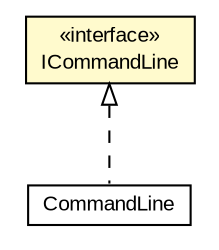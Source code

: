 #!/usr/local/bin/dot
#
# Class diagram 
# Generated by UMLGraph version R5_6-24-gf6e263 (http://www.umlgraph.org/)
#

digraph G {
	edge [fontname="arial",fontsize=10,labelfontname="arial",labelfontsize=10];
	node [fontname="arial",fontsize=10,shape=plaintext];
	nodesep=0.25;
	ranksep=0.5;
	// com.mycompany.task1.commandline.ICommandLine
	c194 [label=<<table title="com.mycompany.task1.commandline.ICommandLine" border="0" cellborder="1" cellspacing="0" cellpadding="2" port="p" bgcolor="lemonChiffon" href="./ICommandLine.html">
		<tr><td><table border="0" cellspacing="0" cellpadding="1">
<tr><td align="center" balign="center"> &#171;interface&#187; </td></tr>
<tr><td align="center" balign="center"> ICommandLine </td></tr>
		</table></td></tr>
		</table>>, URL="./ICommandLine.html", fontname="arial", fontcolor="black", fontsize=10.0];
	// com.mycompany.task1.commandline.CommandLine
	c195 [label=<<table title="com.mycompany.task1.commandline.CommandLine" border="0" cellborder="1" cellspacing="0" cellpadding="2" port="p" href="./CommandLine.html">
		<tr><td><table border="0" cellspacing="0" cellpadding="1">
<tr><td align="center" balign="center"> CommandLine </td></tr>
		</table></td></tr>
		</table>>, URL="./CommandLine.html", fontname="arial", fontcolor="black", fontsize=10.0];
	//com.mycompany.task1.commandline.CommandLine implements com.mycompany.task1.commandline.ICommandLine
	c194:p -> c195:p [dir=back,arrowtail=empty,style=dashed];
}

